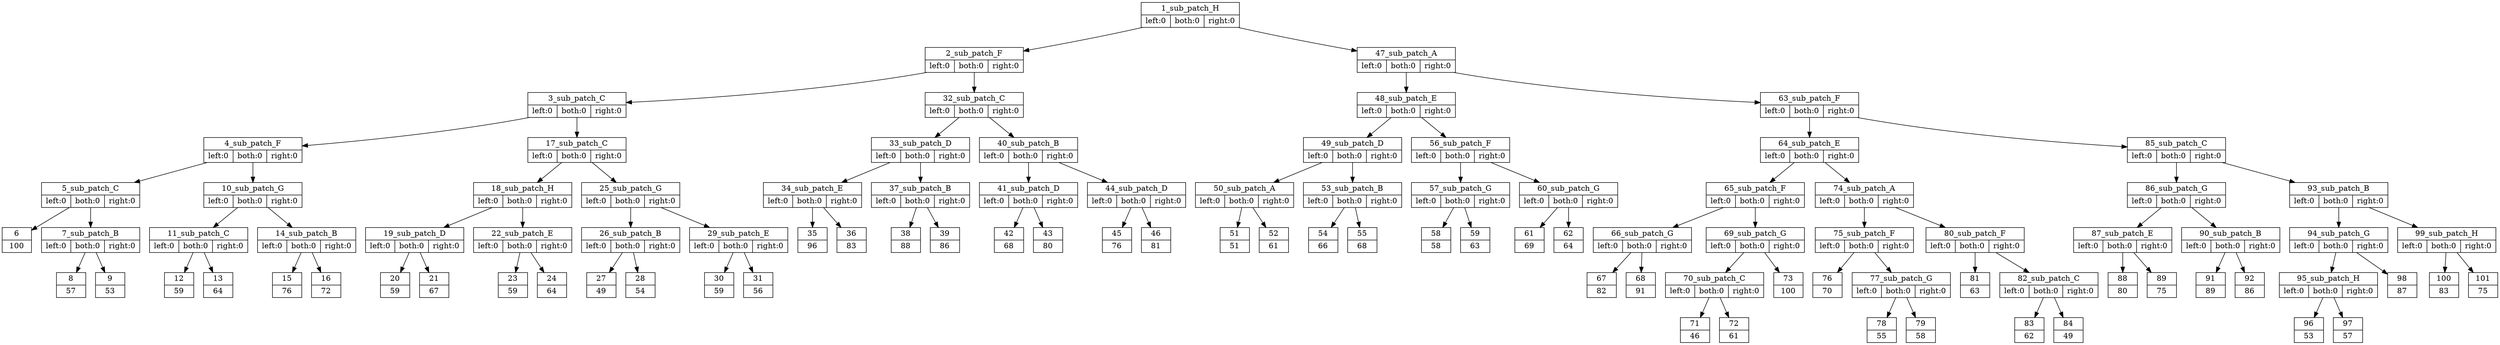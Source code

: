 digraph G{ 
 node[shape=record]; 
node1[label="{1_sub_patch_H|{left:0|both:0|right:0}}"];
node2[label="{2_sub_patch_F|{left:0|both:0|right:0}}"];
node3[label="{3_sub_patch_C|{left:0|both:0|right:0}}"];
node4[label="{4_sub_patch_F|{left:0|both:0|right:0}}"];
node5[label="{5_sub_patch_C|{left:0|both:0|right:0}}"];
node6[label="{6|{100}}"];
node7[label="{7_sub_patch_B|{left:0|both:0|right:0}}"];
node8[label="{8|{57}}"];
node9[label="{9|{53}}"];
node10[label="{10_sub_patch_G|{left:0|both:0|right:0}}"];
node11[label="{11_sub_patch_C|{left:0|both:0|right:0}}"];
node12[label="{12|{59}}"];
node13[label="{13|{64}}"];
node14[label="{14_sub_patch_B|{left:0|both:0|right:0}}"];
node15[label="{15|{76}}"];
node16[label="{16|{72}}"];
node17[label="{17_sub_patch_C|{left:0|both:0|right:0}}"];
node18[label="{18_sub_patch_H|{left:0|both:0|right:0}}"];
node19[label="{19_sub_patch_D|{left:0|both:0|right:0}}"];
node20[label="{20|{59}}"];
node21[label="{21|{67}}"];
node22[label="{22_sub_patch_E|{left:0|both:0|right:0}}"];
node23[label="{23|{59}}"];
node24[label="{24|{64}}"];
node25[label="{25_sub_patch_G|{left:0|both:0|right:0}}"];
node26[label="{26_sub_patch_B|{left:0|both:0|right:0}}"];
node27[label="{27|{49}}"];
node28[label="{28|{54}}"];
node29[label="{29_sub_patch_E|{left:0|both:0|right:0}}"];
node30[label="{30|{59}}"];
node31[label="{31|{56}}"];
node32[label="{32_sub_patch_C|{left:0|both:0|right:0}}"];
node33[label="{33_sub_patch_D|{left:0|both:0|right:0}}"];
node34[label="{34_sub_patch_E|{left:0|both:0|right:0}}"];
node35[label="{35|{96}}"];
node36[label="{36|{83}}"];
node37[label="{37_sub_patch_B|{left:0|both:0|right:0}}"];
node38[label="{38|{88}}"];
node39[label="{39|{86}}"];
node40[label="{40_sub_patch_B|{left:0|both:0|right:0}}"];
node41[label="{41_sub_patch_D|{left:0|both:0|right:0}}"];
node42[label="{42|{68}}"];
node43[label="{43|{80}}"];
node44[label="{44_sub_patch_D|{left:0|both:0|right:0}}"];
node45[label="{45|{76}}"];
node46[label="{46|{81}}"];
node47[label="{47_sub_patch_A|{left:0|both:0|right:0}}"];
node48[label="{48_sub_patch_E|{left:0|both:0|right:0}}"];
node49[label="{49_sub_patch_D|{left:0|both:0|right:0}}"];
node50[label="{50_sub_patch_A|{left:0|both:0|right:0}}"];
node51[label="{51|{51}}"];
node52[label="{52|{61}}"];
node53[label="{53_sub_patch_B|{left:0|both:0|right:0}}"];
node54[label="{54|{66}}"];
node55[label="{55|{68}}"];
node56[label="{56_sub_patch_F|{left:0|both:0|right:0}}"];
node57[label="{57_sub_patch_G|{left:0|both:0|right:0}}"];
node58[label="{58|{58}}"];
node59[label="{59|{63}}"];
node60[label="{60_sub_patch_G|{left:0|both:0|right:0}}"];
node61[label="{61|{69}}"];
node62[label="{62|{64}}"];
node63[label="{63_sub_patch_F|{left:0|both:0|right:0}}"];
node64[label="{64_sub_patch_E|{left:0|both:0|right:0}}"];
node65[label="{65_sub_patch_F|{left:0|both:0|right:0}}"];
node66[label="{66_sub_patch_G|{left:0|both:0|right:0}}"];
node67[label="{67|{82}}"];
node68[label="{68|{91}}"];
node69[label="{69_sub_patch_G|{left:0|both:0|right:0}}"];
node70[label="{70_sub_patch_C|{left:0|both:0|right:0}}"];
node71[label="{71|{46}}"];
node72[label="{72|{61}}"];
node73[label="{73|{100}}"];
node74[label="{74_sub_patch_A|{left:0|both:0|right:0}}"];
node75[label="{75_sub_patch_F|{left:0|both:0|right:0}}"];
node76[label="{76|{70}}"];
node77[label="{77_sub_patch_G|{left:0|both:0|right:0}}"];
node78[label="{78|{55}}"];
node79[label="{79|{58}}"];
node80[label="{80_sub_patch_F|{left:0|both:0|right:0}}"];
node81[label="{81|{63}}"];
node82[label="{82_sub_patch_C|{left:0|both:0|right:0}}"];
node83[label="{83|{62}}"];
node84[label="{84|{49}}"];
node85[label="{85_sub_patch_C|{left:0|both:0|right:0}}"];
node86[label="{86_sub_patch_G|{left:0|both:0|right:0}}"];
node87[label="{87_sub_patch_E|{left:0|both:0|right:0}}"];
node88[label="{88|{80}}"];
node89[label="{89|{75}}"];
node90[label="{90_sub_patch_B|{left:0|both:0|right:0}}"];
node91[label="{91|{89}}"];
node92[label="{92|{86}}"];
node93[label="{93_sub_patch_B|{left:0|both:0|right:0}}"];
node94[label="{94_sub_patch_G|{left:0|both:0|right:0}}"];
node95[label="{95_sub_patch_H|{left:0|both:0|right:0}}"];
node96[label="{96|{53}}"];
node97[label="{97|{57}}"];
node98[label="{98|{87}}"];
node99[label="{99_sub_patch_H|{left:0|both:0|right:0}}"];
node100[label="{100|{83}}"];
node101[label="{101|{75}}"];
node1:left -> node2;
node2:left -> node3;
node3:left -> node4;
node4:left -> node5;
node5:left -> node6;
node5:right -> node7;
node7:left -> node8;
node7:right -> node9;
node4:right -> node10;
node10:left -> node11;
node11:left -> node12;
node11:right -> node13;
node10:right -> node14;
node14:left -> node15;
node14:right -> node16;
node3:right -> node17;
node17:left -> node18;
node18:left -> node19;
node19:left -> node20;
node19:right -> node21;
node18:right -> node22;
node22:left -> node23;
node22:right -> node24;
node17:right -> node25;
node25:left -> node26;
node26:left -> node27;
node26:right -> node28;
node25:right -> node29;
node29:left -> node30;
node29:right -> node31;
node2:right -> node32;
node32:left -> node33;
node33:left -> node34;
node34:left -> node35;
node34:right -> node36;
node33:right -> node37;
node37:left -> node38;
node37:right -> node39;
node32:right -> node40;
node40:left -> node41;
node41:left -> node42;
node41:right -> node43;
node40:right -> node44;
node44:left -> node45;
node44:right -> node46;
node1:right -> node47;
node47:left -> node48;
node48:left -> node49;
node49:left -> node50;
node50:left -> node51;
node50:right -> node52;
node49:right -> node53;
node53:left -> node54;
node53:right -> node55;
node48:right -> node56;
node56:left -> node57;
node57:left -> node58;
node57:right -> node59;
node56:right -> node60;
node60:left -> node61;
node60:right -> node62;
node47:right -> node63;
node63:left -> node64;
node64:left -> node65;
node65:left -> node66;
node66:left -> node67;
node66:right -> node68;
node65:right -> node69;
node69:left -> node70;
node70:left -> node71;
node70:right -> node72;
node69:right -> node73;
node64:right -> node74;
node74:left -> node75;
node75:left -> node76;
node75:right -> node77;
node77:left -> node78;
node77:right -> node79;
node74:right -> node80;
node80:left -> node81;
node80:right -> node82;
node82:left -> node83;
node82:right -> node84;
node63:right -> node85;
node85:left -> node86;
node86:left -> node87;
node87:left -> node88;
node87:right -> node89;
node86:right -> node90;
node90:left -> node91;
node90:right -> node92;
node85:right -> node93;
node93:left -> node94;
node94:left -> node95;
node95:left -> node96;
node95:right -> node97;
node94:right -> node98;
node93:right -> node99;
node99:left -> node100;
node99:right -> node101;
}